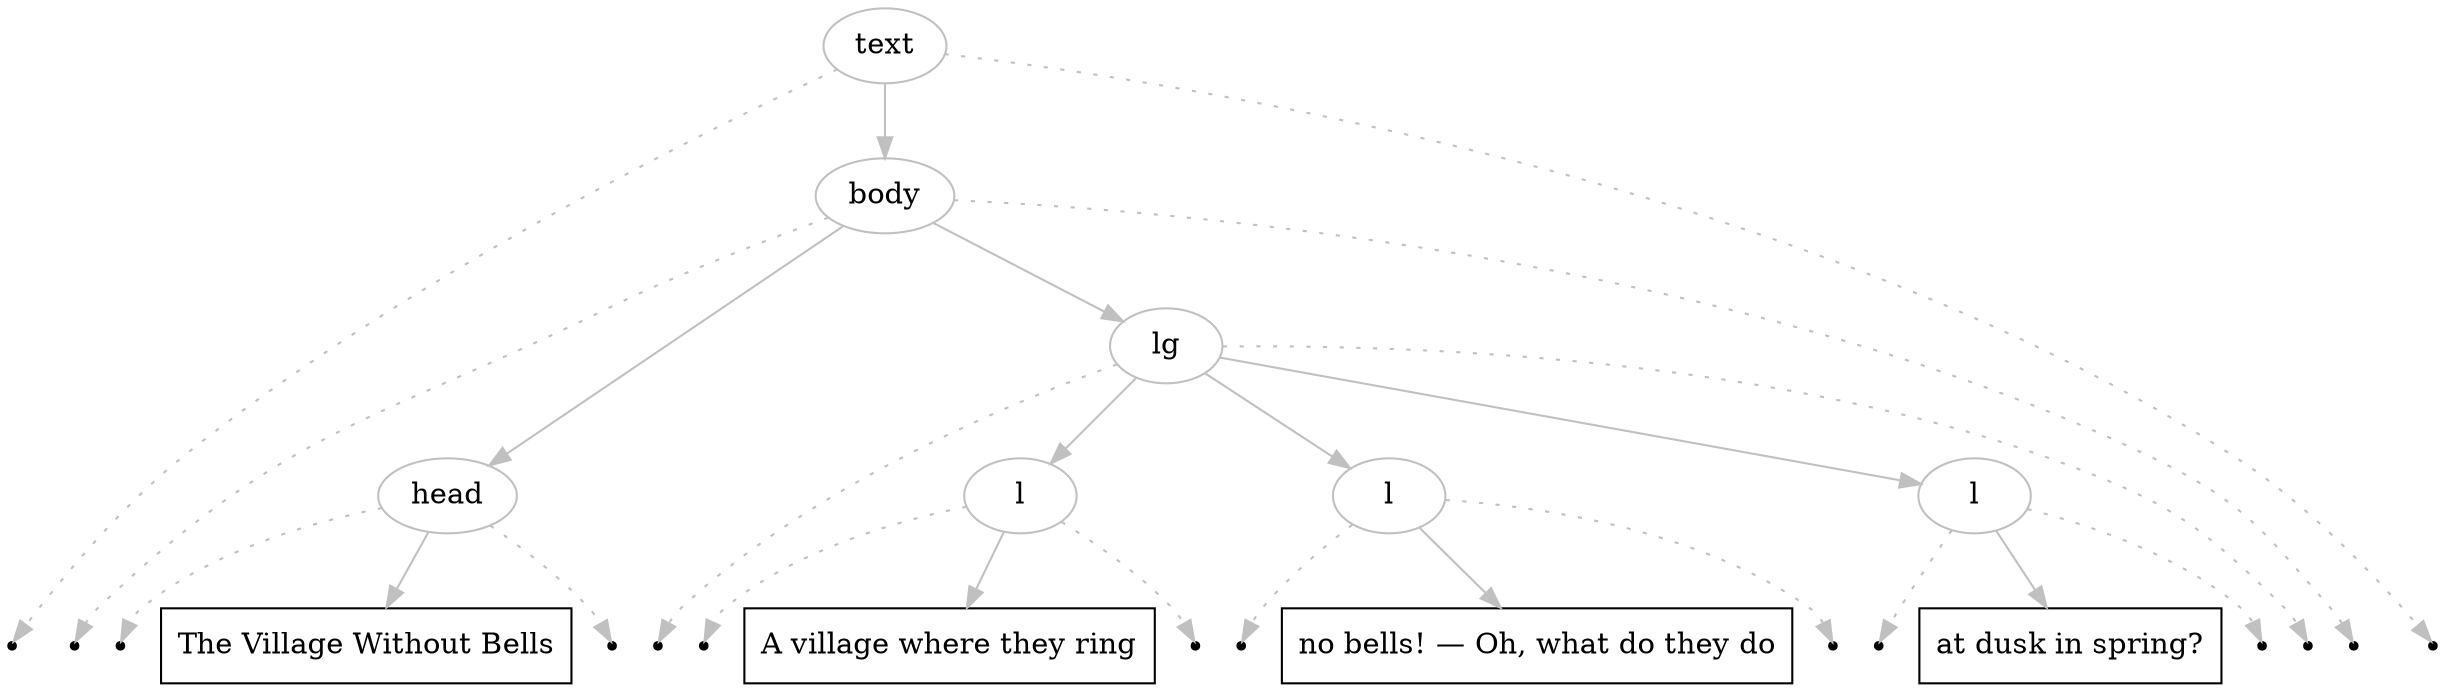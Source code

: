 digraph { 
  node [ordering=out]; 
  subgraph { 
    rank=same; 
start_text_10 [label="text\nstart", shape=point, color=black];
end_text_10 [label="text\nend", shape=point, color=black];
start_body_10 [label="body\nstart", shape=point, color=black];
end_body_10 [label="body\nend", shape=point, color=black];
start_head_10 [label="head\nstart", shape=point, color=black];
end_head_10 [label="head\nend", shape=point, color=black];
pcd7 [shape=box, label="The Village Without Bells"];
start_lg_11 [label="lg\nstart", shape=point, color=black];
end_lg_11 [label="lg\nend", shape=point, color=black];
start_l_11 [label="l\nstart", shape=point, color=black];
end_l_11 [label="l\nend", shape=point, color=black];
pcd8 [shape=box, label="A village where they ring"];
start_l_12 [label="l\nstart", shape=point, color=black];
end_l_12 [label="l\nend", shape=point, color=black];
pcd9 [shape=box, label="no bells! — Oh, what do they do"];
start_l_13 [label="l\nstart", shape=point, color=black];
end_l_13 [label="l\nend", shape=point, color=black];
pcd10 [shape=box, label="at dusk in spring?"];
  } 

text_10 [label=text, color=gray, shape=oval]; 
body_10 [label=body, color=gray, shape=oval]; 
head_10 [label=head, color=gray, shape=oval]; 
lg_11 [label=lg, color=gray, shape=oval]; 
l_11 [label=l, color=gray, shape=oval]; 
l_12 [label=l, color=gray, shape=oval]; 
l_13 [label=l, color=gray, shape=oval]; 

text_10 -> start_text_10 [color=gray, style=dotted];
text_10 -> body_10 [color=gray];
text_10 -> end_text_10 [color=gray, style=dotted];
body_10 -> start_body_10 [color=gray, style=dotted];
body_10 -> head_10 [color=gray];
body_10 -> lg_11 [color=gray];
body_10 -> end_body_10 [color=gray, style=dotted];
head_10 -> start_head_10 [color=gray, style=dotted];
head_10 -> pcd7 [color=gray];
head_10 -> end_head_10 [color=gray, style=dotted];
lg_11 -> start_lg_11 [color=gray, style=dotted];
lg_11 -> l_11 [color=gray];
lg_11 -> l_12 [color=gray];
lg_11 -> l_13 [color=gray];
lg_11 -> end_lg_11 [color=gray, style=dotted];
l_11 -> start_l_11 [color=gray, style=dotted];
l_11 -> pcd8 [color=gray];
l_11 -> end_l_11 [color=gray, style=dotted];
l_12 -> start_l_12 [color=gray, style=dotted];
l_12 -> pcd9 [color=gray];
l_12 -> end_l_12 [color=gray, style=dotted];
l_13 -> start_l_13 [color=gray, style=dotted];
l_13 -> pcd10 [color=gray];
l_13 -> end_l_13 [color=gray, style=dotted];
}
